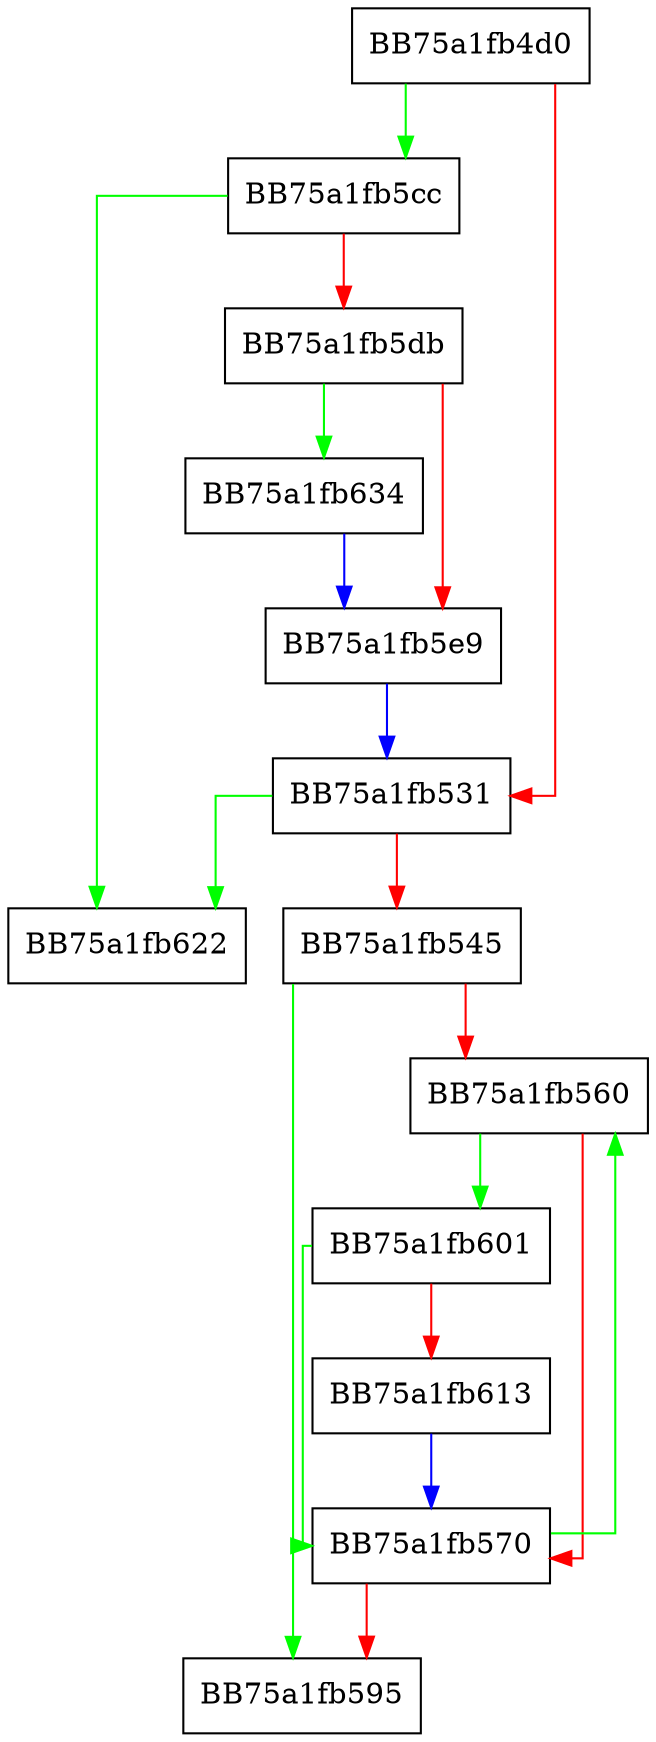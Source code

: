 digraph str_lower {
  node [shape="box"];
  graph [splines=ortho];
  BB75a1fb4d0 -> BB75a1fb5cc [color="green"];
  BB75a1fb4d0 -> BB75a1fb531 [color="red"];
  BB75a1fb531 -> BB75a1fb622 [color="green"];
  BB75a1fb531 -> BB75a1fb545 [color="red"];
  BB75a1fb545 -> BB75a1fb595 [color="green"];
  BB75a1fb545 -> BB75a1fb560 [color="red"];
  BB75a1fb560 -> BB75a1fb601 [color="green"];
  BB75a1fb560 -> BB75a1fb570 [color="red"];
  BB75a1fb570 -> BB75a1fb560 [color="green"];
  BB75a1fb570 -> BB75a1fb595 [color="red"];
  BB75a1fb5cc -> BB75a1fb622 [color="green"];
  BB75a1fb5cc -> BB75a1fb5db [color="red"];
  BB75a1fb5db -> BB75a1fb634 [color="green"];
  BB75a1fb5db -> BB75a1fb5e9 [color="red"];
  BB75a1fb5e9 -> BB75a1fb531 [color="blue"];
  BB75a1fb601 -> BB75a1fb570 [color="green"];
  BB75a1fb601 -> BB75a1fb613 [color="red"];
  BB75a1fb613 -> BB75a1fb570 [color="blue"];
  BB75a1fb634 -> BB75a1fb5e9 [color="blue"];
}